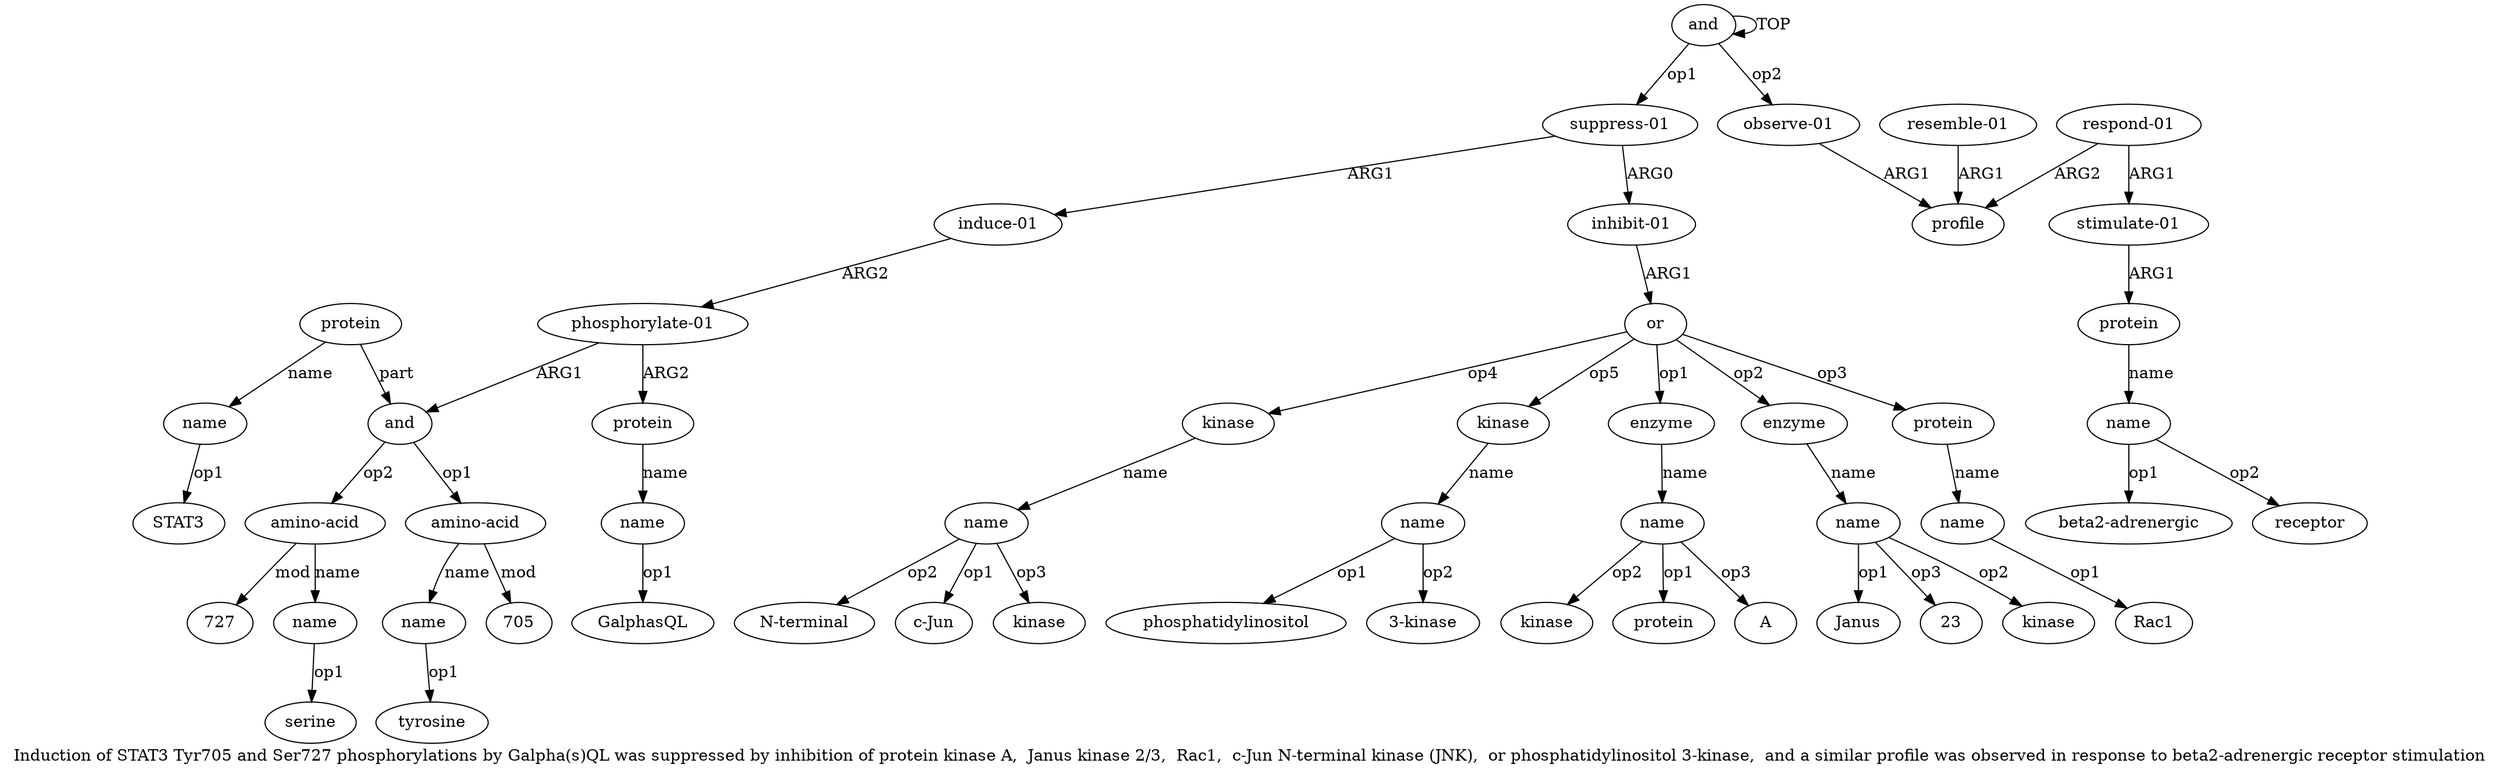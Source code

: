 digraph  {
	graph [label="Induction of STAT3 Tyr705 and Ser727 phosphorylations by Galpha(s)QL was suppressed by inhibition of protein kinase A,  Janus kinase \
2/3,  Rac1,  c-Jun N-terminal kinase (JNK),  or phosphatidylinositol 3-kinase,  and a similar profile was observed in response to \
beta2-adrenergic receptor stimulation"];
	node [label="\N"];
	a20	 [color=black,
		gold_ind=20,
		gold_label=name,
		label=name,
		test_ind=20,
		test_label=name];
	"a20 serine"	 [color=black,
		gold_ind=-1,
		gold_label=serine,
		label=serine,
		test_ind=-1,
		test_label=serine];
	a20 -> "a20 serine" [key=0,
	color=black,
	gold_label=op1,
	label=op1,
	test_label=op1];
a21 [color=black,
	gold_ind=21,
	gold_label=protein,
	label=protein,
	test_ind=21,
	test_label=protein];
a22 [color=black,
	gold_ind=22,
	gold_label=name,
	label=name,
	test_ind=22,
	test_label=name];
a21 -> a22 [key=0,
color=black,
gold_label=name,
label=name,
test_label=name];
a16 [color=black,
gold_ind=16,
gold_label=and,
label=and,
test_ind=16,
test_label=and];
a21 -> a16 [key=0,
color=black,
gold_label=part,
label=part,
test_label=part];
"a22 STAT3" [color=black,
gold_ind=-1,
gold_label=STAT3,
label=STAT3,
test_ind=-1,
test_label=STAT3];
a22 -> "a22 STAT3" [key=0,
color=black,
gold_label=op1,
label=op1,
test_label=op1];
a23 [color=black,
gold_ind=23,
gold_label=protein,
label=protein,
test_ind=23,
test_label=protein];
a24 [color=black,
gold_ind=24,
gold_label=name,
label=name,
test_ind=24,
test_label=name];
a23 -> a24 [key=0,
color=black,
gold_label=name,
label=name,
test_label=name];
"a24 GalphasQL" [color=black,
gold_ind=-1,
gold_label=GalphasQL,
label=GalphasQL,
test_ind=-1,
test_label=GalphasQL];
a24 -> "a24 GalphasQL" [key=0,
color=black,
gold_label=op1,
label=op1,
test_label=op1];
a25 [color=black,
gold_ind=25,
gold_label="observe-01",
label="observe-01",
test_ind=25,
test_label="observe-01"];
a26 [color=black,
gold_ind=26,
gold_label=profile,
label=profile,
test_ind=26,
test_label=profile];
a25 -> a26 [key=0,
color=black,
gold_label=ARG1,
label=ARG1,
test_label=ARG1];
a27 [color=black,
gold_ind=27,
gold_label="resemble-01",
label="resemble-01",
test_ind=27,
test_label="resemble-01"];
a27 -> a26 [key=0,
color=black,
gold_label=ARG1,
label=ARG1,
test_label=ARG1];
a28 [color=black,
gold_ind=28,
gold_label="respond-01",
label="respond-01",
test_ind=28,
test_label="respond-01"];
a28 -> a26 [key=0,
color=black,
gold_label=ARG2,
label=ARG2,
test_label=ARG2];
a29 [color=black,
gold_ind=29,
gold_label="stimulate-01",
label="stimulate-01",
test_ind=29,
test_label="stimulate-01"];
a28 -> a29 [key=0,
color=black,
gold_label=ARG1,
label=ARG1,
test_label=ARG1];
a30 [color=black,
gold_ind=30,
gold_label=protein,
label=protein,
test_ind=30,
test_label=protein];
a29 -> a30 [key=0,
color=black,
gold_label=ARG1,
label=ARG1,
test_label=ARG1];
"a17 705" [color=black,
gold_ind=-1,
gold_label=705,
label=705,
test_ind=-1,
test_label=705];
a31 [color=black,
gold_ind=31,
gold_label=name,
label=name,
test_ind=31,
test_label=name];
"a31 receptor" [color=black,
gold_ind=-1,
gold_label=receptor,
label=receptor,
test_ind=-1,
test_label=receptor];
a31 -> "a31 receptor" [key=0,
color=black,
gold_label=op2,
label=op2,
test_label=op2];
"a31 beta2-adrenergic" [color=black,
gold_ind=-1,
gold_label="beta2-adrenergic",
label="beta2-adrenergic",
test_ind=-1,
test_label="beta2-adrenergic"];
a31 -> "a31 beta2-adrenergic" [key=0,
color=black,
gold_label=op1,
label=op1,
test_label=op1];
a30 -> a31 [key=0,
color=black,
gold_label=name,
label=name,
test_label=name];
"a7 23" [color=black,
gold_ind=-1,
gold_label=23,
label=23,
test_ind=-1,
test_label=23];
"a5 protein" [color=black,
gold_ind=-1,
gold_label=protein,
label=protein,
test_ind=-1,
test_label=protein];
"a11 c-Jun" [color=black,
gold_ind=-1,
gold_label="c-Jun",
label="c-Jun",
test_ind=-1,
test_label="c-Jun"];
"a5 A" [color=black,
gold_ind=-1,
gold_label=A,
label=A,
test_ind=-1,
test_label=A];
"a11 kinase" [color=black,
gold_ind=-1,
gold_label=kinase,
label=kinase,
test_ind=-1,
test_label=kinase];
"a11 N-terminal" [color=black,
gold_ind=-1,
gold_label="N-terminal",
label="N-terminal",
test_ind=-1,
test_label="N-terminal"];
"a18 tyrosine" [color=black,
gold_ind=-1,
gold_label=tyrosine,
label=tyrosine,
test_ind=-1,
test_label=tyrosine];
a15 [color=black,
gold_ind=15,
gold_label="phosphorylate-01",
label="phosphorylate-01",
test_ind=15,
test_label="phosphorylate-01"];
a15 -> a23 [key=0,
color=black,
gold_label=ARG2,
label=ARG2,
test_label=ARG2];
a15 -> a16 [key=0,
color=black,
gold_label=ARG1,
label=ARG1,
test_label=ARG1];
a14 [color=black,
gold_ind=14,
gold_label="induce-01",
label="induce-01",
test_ind=14,
test_label="induce-01"];
a14 -> a15 [key=0,
color=black,
gold_label=ARG2,
label=ARG2,
test_label=ARG2];
a17 [color=black,
gold_ind=17,
gold_label="amino-acid",
label="amino-acid",
test_ind=17,
test_label="amino-acid"];
a17 -> "a17 705" [key=0,
color=black,
gold_label=mod,
label=mod,
test_label=mod];
a18 [color=black,
gold_ind=18,
gold_label=name,
label=name,
test_ind=18,
test_label=name];
a17 -> a18 [key=0,
color=black,
gold_label=name,
label=name,
test_label=name];
a16 -> a17 [key=0,
color=black,
gold_label=op1,
label=op1,
test_label=op1];
a19 [color=black,
gold_ind=19,
gold_label="amino-acid",
label="amino-acid",
test_ind=19,
test_label="amino-acid"];
a16 -> a19 [key=0,
color=black,
gold_label=op2,
label=op2,
test_label=op2];
a11 [color=black,
gold_ind=11,
gold_label=name,
label=name,
test_ind=11,
test_label=name];
a11 -> "a11 c-Jun" [key=0,
color=black,
gold_label=op1,
label=op1,
test_label=op1];
a11 -> "a11 kinase" [key=0,
color=black,
gold_label=op3,
label=op3,
test_label=op3];
a11 -> "a11 N-terminal" [key=0,
color=black,
gold_label=op2,
label=op2,
test_label=op2];
a10 [color=black,
gold_ind=10,
gold_label=kinase,
label=kinase,
test_ind=10,
test_label=kinase];
a10 -> a11 [key=0,
color=black,
gold_label=name,
label=name,
test_label=name];
a13 [color=black,
gold_ind=13,
gold_label=name,
label=name,
test_ind=13,
test_label=name];
"a13 3-kinase" [color=black,
gold_ind=-1,
gold_label="3-kinase",
label="3-kinase",
test_ind=-1,
test_label="3-kinase"];
a13 -> "a13 3-kinase" [key=0,
color=black,
gold_label=op2,
label=op2,
test_label=op2];
"a13 phosphatidylinositol" [color=black,
gold_ind=-1,
gold_label=phosphatidylinositol,
label=phosphatidylinositol,
test_ind=-1,
test_label=phosphatidylinositol];
a13 -> "a13 phosphatidylinositol" [key=0,
color=black,
gold_label=op1,
label=op1,
test_label=op1];
a12 [color=black,
gold_ind=12,
gold_label=kinase,
label=kinase,
test_ind=12,
test_label=kinase];
a12 -> a13 [key=0,
color=black,
gold_label=name,
label=name,
test_label=name];
a19 -> a20 [key=0,
color=black,
gold_label=name,
label=name,
test_label=name];
"a19 727" [color=black,
gold_ind=-1,
gold_label=727,
label=727,
test_ind=-1,
test_label=727];
a19 -> "a19 727" [key=0,
color=black,
gold_label=mod,
label=mod,
test_label=mod];
a18 -> "a18 tyrosine" [key=0,
color=black,
gold_label=op1,
label=op1,
test_label=op1];
"a7 kinase" [color=black,
gold_ind=-1,
gold_label=kinase,
label=kinase,
test_ind=-1,
test_label=kinase];
a1 [color=black,
gold_ind=1,
gold_label="suppress-01",
label="suppress-01",
test_ind=1,
test_label="suppress-01"];
a1 -> a14 [key=0,
color=black,
gold_label=ARG1,
label=ARG1,
test_label=ARG1];
a2 [color=black,
gold_ind=2,
gold_label="inhibit-01",
label="inhibit-01",
test_ind=2,
test_label="inhibit-01"];
a1 -> a2 [key=0,
color=black,
gold_label=ARG0,
label=ARG0,
test_label=ARG0];
a0 [color=black,
gold_ind=0,
gold_label=and,
label=and,
test_ind=0,
test_label=and];
a0 -> a25 [key=0,
color=black,
gold_label=op2,
label=op2,
test_label=op2];
a0 -> a1 [key=0,
color=black,
gold_label=op1,
label=op1,
test_label=op1];
a0 -> a0 [key=0,
color=black,
gold_label=TOP,
label=TOP,
test_label=TOP];
a3 [color=black,
gold_ind=3,
gold_label=or,
label=or,
test_ind=3,
test_label=or];
a3 -> a10 [key=0,
color=black,
gold_label=op4,
label=op4,
test_label=op4];
a3 -> a12 [key=0,
color=black,
gold_label=op5,
label=op5,
test_label=op5];
a4 [color=black,
gold_ind=4,
gold_label=enzyme,
label=enzyme,
test_ind=4,
test_label=enzyme];
a3 -> a4 [key=0,
color=black,
gold_label=op1,
label=op1,
test_label=op1];
a6 [color=black,
gold_ind=6,
gold_label=enzyme,
label=enzyme,
test_ind=6,
test_label=enzyme];
a3 -> a6 [key=0,
color=black,
gold_label=op2,
label=op2,
test_label=op2];
a8 [color=black,
gold_ind=8,
gold_label=protein,
label=protein,
test_ind=8,
test_label=protein];
a3 -> a8 [key=0,
color=black,
gold_label=op3,
label=op3,
test_label=op3];
a2 -> a3 [key=0,
color=black,
gold_label=ARG1,
label=ARG1,
test_label=ARG1];
a5 [color=black,
gold_ind=5,
gold_label=name,
label=name,
test_ind=5,
test_label=name];
a5 -> "a5 protein" [key=0,
color=black,
gold_label=op1,
label=op1,
test_label=op1];
a5 -> "a5 A" [key=0,
color=black,
gold_label=op3,
label=op3,
test_label=op3];
"a5 kinase" [color=black,
gold_ind=-1,
gold_label=kinase,
label=kinase,
test_ind=-1,
test_label=kinase];
a5 -> "a5 kinase" [key=0,
color=black,
gold_label=op2,
label=op2,
test_label=op2];
a4 -> a5 [key=0,
color=black,
gold_label=name,
label=name,
test_label=name];
a7 [color=black,
gold_ind=7,
gold_label=name,
label=name,
test_ind=7,
test_label=name];
a7 -> "a7 23" [key=0,
color=black,
gold_label=op3,
label=op3,
test_label=op3];
a7 -> "a7 kinase" [key=0,
color=black,
gold_label=op2,
label=op2,
test_label=op2];
"a7 Janus" [color=black,
gold_ind=-1,
gold_label=Janus,
label=Janus,
test_ind=-1,
test_label=Janus];
a7 -> "a7 Janus" [key=0,
color=black,
gold_label=op1,
label=op1,
test_label=op1];
a6 -> a7 [key=0,
color=black,
gold_label=name,
label=name,
test_label=name];
a9 [color=black,
gold_ind=9,
gold_label=name,
label=name,
test_ind=9,
test_label=name];
"a9 Rac1" [color=black,
gold_ind=-1,
gold_label=Rac1,
label=Rac1,
test_ind=-1,
test_label=Rac1];
a9 -> "a9 Rac1" [key=0,
color=black,
gold_label=op1,
label=op1,
test_label=op1];
a8 -> a9 [key=0,
color=black,
gold_label=name,
label=name,
test_label=name];
}
